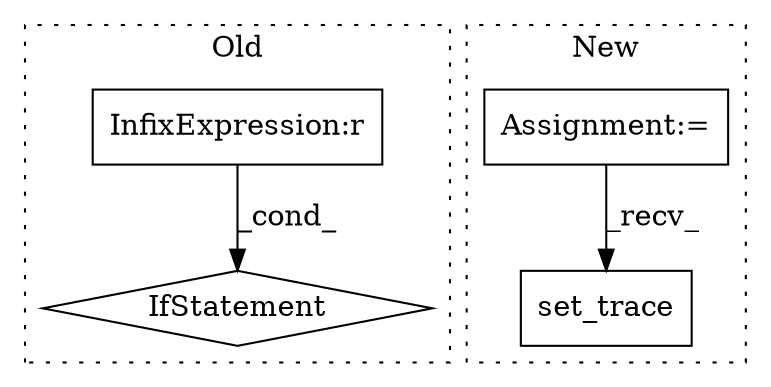 digraph G {
subgraph cluster0 {
1 [label="IfStatement" a="25" s="5231,5287" l="4,2" shape="diamond"];
4 [label="InfixExpression:r" a="27" s="5268" l="4" shape="box"];
label = "Old";
style="dotted";
}
subgraph cluster1 {
2 [label="set_trace" a="32" s="5343" l="11" shape="box"];
3 [label="Assignment:=" a="7" s="2185" l="3" shape="box"];
label = "New";
style="dotted";
}
3 -> 2 [label="_recv_"];
4 -> 1 [label="_cond_"];
}